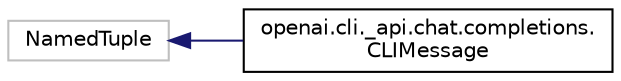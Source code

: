 digraph "Graphical Class Hierarchy"
{
 // LATEX_PDF_SIZE
  edge [fontname="Helvetica",fontsize="10",labelfontname="Helvetica",labelfontsize="10"];
  node [fontname="Helvetica",fontsize="10",shape=record];
  rankdir="LR";
  Node16477 [label="NamedTuple",height=0.2,width=0.4,color="grey75", fillcolor="white", style="filled",tooltip=" "];
  Node16477 -> Node0 [dir="back",color="midnightblue",fontsize="10",style="solid",fontname="Helvetica"];
  Node0 [label="openai.cli._api.chat.completions.\lCLIMessage",height=0.2,width=0.4,color="black", fillcolor="white", style="filled",URL="$classopenai_1_1cli_1_1__api_1_1chat_1_1completions_1_1CLIMessage.html",tooltip=" "];
}
